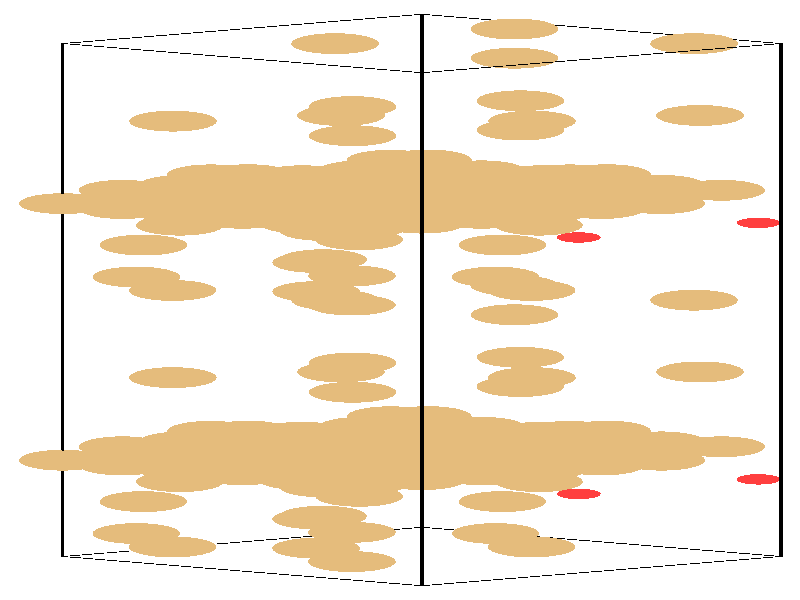 #include "colors.inc"
#include "finish.inc"

global_settings {assumed_gamma 1 max_trace_level 6}
background {color White}
camera {orthographic
  right -24.13*x up 76.08*y
  direction 1.00*z
  location <0,0,50.00> look_at <0,0,0>}
light_source {<  2.00,   3.00,  40.00> color White
  area_light <0.70, 0, 0>, <0, 0.70, 0>, 3, 3
  adaptive 1 jitter}

#declare simple = finish {phong 0.7}
#declare pale = finish {ambient .5 diffuse .85 roughness .001 specular 0.200 }
#declare intermediate = finish {ambient 0.3 diffuse 0.6 specular 0.10 roughness 0.04 }
#declare vmd = finish {ambient .0 diffuse .65 phong 0.1 phong_size 40. specular 0.500 }
#declare jmol = finish {ambient .2 diffuse .6 specular 1 roughness .001 metallic}
#declare ase2 = finish {ambient 0.05 brilliance 3 diffuse 0.6 metallic specular 0.70 roughness 0.04 reflection 0.15}
#declare ase3 = finish {ambient .15 brilliance 2 diffuse .6 metallic specular 1. roughness .001 reflection .0}
#declare glass = finish {ambient .05 diffuse .3 specular 1. roughness .001}
#declare glass2 = finish {ambient .0 diffuse .3 specular 1. reflection .25 roughness .001}
#declare Rcell = 0.050;
#declare Rbond = 0.100;

#macro atom(LOC, R, COL, TRANS, FIN)
  sphere{LOC, R texture{pigment{color COL transmit TRANS} finish{FIN}}}
#end
#macro constrain(LOC, R, COL, TRANS FIN)
union{torus{R, Rcell rotate 45*z texture{pigment{color COL transmit TRANS} finish{FIN}}}
      torus{R, Rcell rotate -45*z texture{pigment{color COL transmit TRANS} finish{FIN}}}
      translate LOC}
#end

cylinder {<-10.17, -32.52, -33.83>, <  0.66, -36.23, -23.65>, Rcell pigment {Black}}
cylinder {<  0.66, -28.82, -44.00>, < 11.49, -32.52, -33.83>, Rcell pigment {Black}}
cylinder {<  0.66,  36.23, -20.33>, < 11.49,  32.52, -10.15>, Rcell pigment {Black}}
cylinder {<-10.17,  32.52, -10.15>, <  0.66,  28.82,   0.03>, Rcell pigment {Black}}
cylinder {<-10.17, -32.52, -33.83>, <  0.66, -28.82, -44.00>, Rcell pigment {Black}}
cylinder {<  0.66, -36.23, -23.65>, < 11.49, -32.52, -33.83>, Rcell pigment {Black}}
cylinder {<  0.66,  28.82,   0.03>, < 11.49,  32.52, -10.15>, Rcell pigment {Black}}
cylinder {<-10.17,  32.52, -10.15>, <  0.66,  36.23, -20.33>, Rcell pigment {Black}}
cylinder {<-10.17, -32.52, -33.83>, <-10.17,  32.52, -10.15>, Rcell pigment {Black}}
cylinder {<  0.66, -36.23, -23.65>, <  0.66,  28.82,   0.03>, Rcell pigment {Black}}
cylinder {< 11.49, -32.52, -33.83>, < 11.49,  32.52, -10.15>, Rcell pigment {Black}}
cylinder {<  0.66, -28.82, -44.00>, <  0.66,  36.23, -20.33>, Rcell pigment {Black}}
atom(<-10.17, -20.31, -29.38>, 1.32, rgb <0.78, 0.50, 0.20>, 0.0, ase3) // #0 
atom(< -8.37, -20.92, -27.68>, 1.32, rgb <0.78, 0.50, 0.20>, 0.0, ase3) // #1 
atom(< -6.56, -21.54, -25.99>, 1.32, rgb <0.78, 0.50, 0.20>, 0.0, ase3) // #2 
atom(< -8.37, -19.69, -31.08>, 1.32, rgb <0.78, 0.50, 0.20>, 0.0, ase3) // #3 
atom(< -6.56, -20.31, -29.38>, 1.32, rgb <0.78, 0.50, 0.20>, 0.0, ase3) // #4 
atom(< -4.76, -20.92, -27.68>, 1.32, rgb <0.78, 0.50, 0.20>, 0.0, ase3) // #5 
atom(< -6.56, -19.07, -32.77>, 1.32, rgb <0.78, 0.50, 0.20>, 0.0, ase3) // #6 
atom(< -4.76, -19.69, -31.08>, 1.32, rgb <0.78, 0.50, 0.20>, 0.0, ase3) // #7 
atom(< -2.95, -20.31, -29.38>, 1.32, rgb <0.78, 0.50, 0.20>, 0.0, ase3) // #8 
atom(< -8.37, -18.61, -28.76>, 1.32, rgb <0.78, 0.50, 0.20>, 0.0, ase3) // #9 
atom(< -6.56, -19.23, -27.07>, 1.32, rgb <0.78, 0.50, 0.20>, 0.0, ase3) // #10 
atom(< -4.76, -19.85, -25.37>, 1.32, rgb <0.78, 0.50, 0.20>, 0.0, ase3) // #11 
atom(< -6.56, -17.99, -30.46>, 1.32, rgb <0.78, 0.50, 0.20>, 0.0, ase3) // #12 
atom(< -4.76, -18.61, -28.76>, 1.32, rgb <0.78, 0.50, 0.20>, 0.0, ase3) // #13 
atom(< -2.95, -19.23, -27.07>, 1.32, rgb <0.78, 0.50, 0.20>, 0.0, ase3) // #14 
atom(< -4.76, -17.38, -32.15>, 1.32, rgb <0.78, 0.50, 0.20>, 0.0, ase3) // #15 
atom(< -2.95, -17.99, -30.46>, 1.32, rgb <0.78, 0.50, 0.20>, 0.0, ase3) // #16 
atom(< -1.14, -18.61, -28.76>, 1.32, rgb <0.78, 0.50, 0.20>, 0.0, ase3) // #17 
atom(<  3.98,  -9.84, -27.08>, 1.32, rgb <0.78, 0.50, 0.20>, 0.0, ase3) // #18 
atom(<  3.45,  -1.87, -18.53>, 1.32, rgb <0.78, 0.50, 0.20>, 0.0, ase3) // #19 
atom(< -0.29, -18.50, -23.04>, 1.32, rgb <0.78, 0.50, 0.20>, 0.0, ase3) // #20 
atom(< -4.58, -16.63, -25.71>, 1.32, rgb <0.78, 0.50, 0.20>, 0.0, ase3) // #21 
atom(< -7.74,   6.97, -18.57>, 1.32, rgb <0.78, 0.50, 0.20>, 0.0, ase3) // #22 
atom(< -1.23,   7.64, -11.47>, 1.32, rgb <0.78, 0.50, 0.20>, 0.0, ase3) // #23 
atom(<  3.63, -10.97, -19.70>, 1.32, rgb <0.78, 0.50, 0.20>, 0.0, ase3) // #24 
atom(< -7.95,   2.91, -18.72>, 1.32, rgb <0.78, 0.50, 0.20>, 0.0, ase3) // #25 
atom(< -1.45,  -0.64, -16.37>, 1.32, rgb <0.78, 0.50, 0.20>, 0.0, ase3) // #26 
atom(<  5.39,   7.93, -13.52>, 0.66, rgb <1.00, 0.05, 0.05>, 0.0, ase3) // #27 
atom(< -3.69, -19.32, -32.89>, 0.76, rgb <0.56, 0.56, 0.56>, 0.0, ase3) // #28 
atom(<-10.17,  12.22, -17.54>, 1.32, rgb <0.78, 0.50, 0.20>, 0.0, ase3) // #29 
atom(< -8.37,  11.60, -15.85>, 1.32, rgb <0.78, 0.50, 0.20>, 0.0, ase3) // #30 
atom(< -6.56,  10.98, -14.15>, 1.32, rgb <0.78, 0.50, 0.20>, 0.0, ase3) // #31 
atom(< -8.37,  12.83, -19.24>, 1.32, rgb <0.78, 0.50, 0.20>, 0.0, ase3) // #32 
atom(< -6.56,  12.22, -17.54>, 1.32, rgb <0.78, 0.50, 0.20>, 0.0, ase3) // #33 
atom(< -4.76,  11.60, -15.85>, 1.32, rgb <0.78, 0.50, 0.20>, 0.0, ase3) // #34 
atom(< -6.56,  13.45, -20.93>, 1.32, rgb <0.78, 0.50, 0.20>, 0.0, ase3) // #35 
atom(< -4.76,  12.83, -19.24>, 1.32, rgb <0.78, 0.50, 0.20>, 0.0, ase3) // #36 
atom(< -2.95,  12.22, -17.54>, 1.32, rgb <0.78, 0.50, 0.20>, 0.0, ase3) // #37 
atom(< -8.37,  13.91, -16.92>, 1.32, rgb <0.78, 0.50, 0.20>, 0.0, ase3) // #38 
atom(< -6.56,  13.29, -15.23>, 1.32, rgb <0.78, 0.50, 0.20>, 0.0, ase3) // #39 
atom(< -4.76,  12.68, -13.53>, 1.32, rgb <0.78, 0.50, 0.20>, 0.0, ase3) // #40 
atom(< -6.56,  14.53, -18.62>, 1.32, rgb <0.78, 0.50, 0.20>, 0.0, ase3) // #41 
atom(< -4.76,  13.91, -16.92>, 1.32, rgb <0.78, 0.50, 0.20>, 0.0, ase3) // #42 
atom(< -2.95,  13.29, -15.23>, 1.32, rgb <0.78, 0.50, 0.20>, 0.0, ase3) // #43 
atom(< -4.76,  15.15, -20.32>, 1.32, rgb <0.78, 0.50, 0.20>, 0.0, ase3) // #44 
atom(< -2.95,  14.53, -18.62>, 1.32, rgb <0.78, 0.50, 0.20>, 0.0, ase3) // #45 
atom(< -1.14,  13.91, -16.92>, 1.32, rgb <0.78, 0.50, 0.20>, 0.0, ase3) // #46 
atom(<  3.98,  22.68, -15.24>, 1.32, rgb <0.78, 0.50, 0.20>, 0.0, ase3) // #47 
atom(<  3.45,  30.66,  -6.69>, 1.32, rgb <0.78, 0.50, 0.20>, 0.0, ase3) // #48 
atom(< -0.29,  14.02, -11.20>, 1.32, rgb <0.78, 0.50, 0.20>, 0.0, ase3) // #49 
atom(< -4.58,  15.89, -13.87>, 1.32, rgb <0.78, 0.50, 0.20>, 0.0, ase3) // #50 
atom(< -7.74, -25.56, -30.41>, 1.32, rgb <0.78, 0.50, 0.20>, 0.0, ase3) // #51 
atom(< -1.23, -24.89, -23.31>, 1.32, rgb <0.78, 0.50, 0.20>, 0.0, ase3) // #52 
atom(<  3.63,  21.55,  -7.86>, 1.32, rgb <0.78, 0.50, 0.20>, 0.0, ase3) // #53 
atom(< -7.95, -29.61, -30.56>, 1.32, rgb <0.78, 0.50, 0.20>, 0.0, ase3) // #54 
atom(< -1.45, -33.17, -28.20>, 1.32, rgb <0.78, 0.50, 0.20>, 0.0, ase3) // #55 
atom(<  5.39, -24.59, -25.36>, 0.66, rgb <1.00, 0.05, 0.05>, 0.0, ase3) // #56 
atom(< -3.69,  13.21, -21.06>, 0.76, rgb <0.56, 0.56, 0.56>, 0.0, ase3) // #57 
atom(< -4.76, -18.45, -34.47>, 1.32, rgb <0.78, 0.50, 0.20>, 0.0, ase3) // #58 
atom(< -2.95, -19.07, -32.77>, 1.32, rgb <0.78, 0.50, 0.20>, 0.0, ase3) // #59 
atom(< -1.15, -19.69, -31.08>, 1.32, rgb <0.78, 0.50, 0.20>, 0.0, ase3) // #60 
atom(< -2.95, -17.84, -36.16>, 1.32, rgb <0.78, 0.50, 0.20>, 0.0, ase3) // #61 
atom(< -1.15, -18.45, -34.47>, 1.32, rgb <0.78, 0.50, 0.20>, 0.0, ase3) // #62 
atom(<  0.66, -19.07, -32.77>, 1.32, rgb <0.78, 0.50, 0.20>, 0.0, ase3) // #63 
atom(< -1.15, -17.22, -37.86>, 1.32, rgb <0.78, 0.50, 0.20>, 0.0, ase3) // #64 
atom(<  0.66, -17.84, -36.16>, 1.32, rgb <0.78, 0.50, 0.20>, 0.0, ase3) // #65 
atom(<  2.46, -18.45, -34.47>, 1.32, rgb <0.78, 0.50, 0.20>, 0.0, ase3) // #66 
atom(< -2.95, -16.76, -33.85>, 1.32, rgb <0.78, 0.50, 0.20>, 0.0, ase3) // #67 
atom(< -1.15, -17.38, -32.15>, 1.32, rgb <0.78, 0.50, 0.20>, 0.0, ase3) // #68 
atom(<  0.66, -17.99, -30.46>, 1.32, rgb <0.78, 0.50, 0.20>, 0.0, ase3) // #69 
atom(< -1.15, -16.14, -35.55>, 1.32, rgb <0.78, 0.50, 0.20>, 0.0, ase3) // #70 
atom(<  0.66, -16.76, -33.85>, 1.32, rgb <0.78, 0.50, 0.20>, 0.0, ase3) // #71 
atom(<  2.46, -17.38, -32.15>, 1.32, rgb <0.78, 0.50, 0.20>, 0.0, ase3) // #72 
atom(<  0.66, -15.52, -37.24>, 1.32, rgb <0.78, 0.50, 0.20>, 0.0, ase3) // #73 
atom(<  2.46, -16.14, -35.55>, 1.32, rgb <0.78, 0.50, 0.20>, 0.0, ase3) // #74 
atom(<  4.27, -16.76, -33.85>, 1.32, rgb <0.78, 0.50, 0.20>, 0.0, ase3) // #75 
atom(< -1.43, -11.70, -21.99>, 1.32, rgb <0.78, 0.50, 0.20>, 0.0, ase3) // #76 
atom(<  8.87,  -0.02, -23.62>, 1.32, rgb <0.78, 0.50, 0.20>, 0.0, ase3) // #77 
atom(<  5.12, -16.65, -28.13>, 1.32, rgb <0.78, 0.50, 0.20>, 0.0, ase3) // #78 
atom(<  0.84, -14.78, -30.80>, 1.32, rgb <0.78, 0.50, 0.20>, 0.0, ase3) // #79 
atom(< -2.32,   8.82, -23.66>, 1.32, rgb <0.78, 0.50, 0.20>, 0.0, ase3) // #80 
atom(<  4.19,   9.49, -16.56>, 1.32, rgb <0.78, 0.50, 0.20>, 0.0, ase3) // #81 
atom(<  9.05,  -9.12, -24.79>, 1.32, rgb <0.78, 0.50, 0.20>, 0.0, ase3) // #82 
atom(< -2.53,   4.76, -23.81>, 1.32, rgb <0.78, 0.50, 0.20>, 0.0, ase3) // #83 
atom(<  3.97,   1.21, -21.45>, 1.32, rgb <0.78, 0.50, 0.20>, 0.0, ase3) // #84 
atom(< 10.81,   9.78, -18.61>, 0.66, rgb <1.00, 0.05, 0.05>, 0.0, ase3) // #85 
atom(<  1.73, -17.46, -37.98>, 0.76, rgb <0.56, 0.56, 0.56>, 0.0, ase3) // #86 
atom(< -4.76,  14.07, -22.63>, 1.32, rgb <0.78, 0.50, 0.20>, 0.0, ase3) // #87 
atom(< -2.95,  13.45, -20.93>, 1.32, rgb <0.78, 0.50, 0.20>, 0.0, ase3) // #88 
atom(< -1.15,  12.83, -19.24>, 1.32, rgb <0.78, 0.50, 0.20>, 0.0, ase3) // #89 
atom(< -2.95,  14.69, -24.33>, 1.32, rgb <0.78, 0.50, 0.20>, 0.0, ase3) // #90 
atom(< -1.15,  14.07, -22.63>, 1.32, rgb <0.78, 0.50, 0.20>, 0.0, ase3) // #91 
atom(<  0.66,  13.45, -20.93>, 1.32, rgb <0.78, 0.50, 0.20>, 0.0, ase3) // #92 
atom(< -1.15,  15.30, -26.02>, 1.32, rgb <0.78, 0.50, 0.20>, 0.0, ase3) // #93 
atom(<  0.66,  14.69, -24.33>, 1.32, rgb <0.78, 0.50, 0.20>, 0.0, ase3) // #94 
atom(<  2.46,  14.07, -22.63>, 1.32, rgb <0.78, 0.50, 0.20>, 0.0, ase3) // #95 
atom(< -2.95,  15.76, -22.01>, 1.32, rgb <0.78, 0.50, 0.20>, 0.0, ase3) // #96 
atom(< -1.15,  15.15, -20.32>, 1.32, rgb <0.78, 0.50, 0.20>, 0.0, ase3) // #97 
atom(<  0.66,  14.53, -18.62>, 1.32, rgb <0.78, 0.50, 0.20>, 0.0, ase3) // #98 
atom(< -1.15,  16.38, -23.71>, 1.32, rgb <0.78, 0.50, 0.20>, 0.0, ase3) // #99 
atom(<  0.66,  15.76, -22.01>, 1.32, rgb <0.78, 0.50, 0.20>, 0.0, ase3) // #100 
atom(<  2.46,  15.15, -20.32>, 1.32, rgb <0.78, 0.50, 0.20>, 0.0, ase3) // #101 
atom(<  0.66,  17.00, -25.41>, 1.32, rgb <0.78, 0.50, 0.20>, 0.0, ase3) // #102 
atom(<  2.46,  16.38, -23.71>, 1.32, rgb <0.78, 0.50, 0.20>, 0.0, ase3) // #103 
atom(<  4.27,  15.76, -22.01>, 1.32, rgb <0.78, 0.50, 0.20>, 0.0, ase3) // #104 
atom(< -1.43,  20.83, -10.15>, 1.32, rgb <0.78, 0.50, 0.20>, 0.0, ase3) // #105 
atom(<  8.87,  32.51, -11.78>, 1.32, rgb <0.78, 0.50, 0.20>, 0.0, ase3) // #106 
atom(<  5.12,  15.87, -16.29>, 1.32, rgb <0.78, 0.50, 0.20>, 0.0, ase3) // #107 
atom(<  0.84,  17.75, -18.96>, 1.32, rgb <0.78, 0.50, 0.20>, 0.0, ase3) // #108 
atom(< -2.32, -23.70, -35.49>, 1.32, rgb <0.78, 0.50, 0.20>, 0.0, ase3) // #109 
atom(<  4.19, -23.03, -28.40>, 1.32, rgb <0.78, 0.50, 0.20>, 0.0, ase3) // #110 
atom(<  9.05,  23.40, -12.95>, 1.32, rgb <0.78, 0.50, 0.20>, 0.0, ase3) // #111 
atom(< -2.53, -27.76, -35.65>, 1.32, rgb <0.78, 0.50, 0.20>, 0.0, ase3) // #112 
atom(<  3.97, -31.31, -33.29>, 1.32, rgb <0.78, 0.50, 0.20>, 0.0, ase3) // #113 
atom(< 10.81, -22.74, -30.45>, 0.66, rgb <1.00, 0.05, 0.05>, 0.0, ase3) // #114 
atom(<  1.73,  15.06, -26.14>, 0.76, rgb <0.56, 0.56, 0.56>, 0.0, ase3) // #115 
atom(< -4.76, -22.16, -24.29>, 1.32, rgb <0.78, 0.50, 0.20>, 0.0, ase3) // #116 
atom(< -2.95, -22.78, -22.59>, 1.32, rgb <0.78, 0.50, 0.20>, 0.0, ase3) // #117 
atom(< -1.14, -23.39, -20.90>, 1.32, rgb <0.78, 0.50, 0.20>, 0.0, ase3) // #118 
atom(< -2.95, -21.54, -25.99>, 1.32, rgb <0.78, 0.50, 0.20>, 0.0, ase3) // #119 
atom(< -1.15, -22.16, -24.29>, 1.32, rgb <0.78, 0.50, 0.20>, 0.0, ase3) // #120 
atom(<  0.66, -22.78, -22.59>, 1.32, rgb <0.78, 0.50, 0.20>, 0.0, ase3) // #121 
atom(< -1.15, -20.92, -27.68>, 1.32, rgb <0.78, 0.50, 0.20>, 0.0, ase3) // #122 
atom(<  0.66, -21.54, -25.99>, 1.32, rgb <0.78, 0.50, 0.20>, 0.0, ase3) // #123 
atom(<  2.46, -22.16, -24.29>, 1.32, rgb <0.78, 0.50, 0.20>, 0.0, ase3) // #124 
atom(< -2.95, -20.46, -23.67>, 1.32, rgb <0.78, 0.50, 0.20>, 0.0, ase3) // #125 
atom(< -1.15, -21.08, -21.98>, 1.32, rgb <0.78, 0.50, 0.20>, 0.0, ase3) // #126 
atom(<  0.66, -21.70, -20.28>, 1.32, rgb <0.78, 0.50, 0.20>, 0.0, ase3) // #127 
atom(< -1.15, -19.85, -25.37>, 1.32, rgb <0.78, 0.50, 0.20>, 0.0, ase3) // #128 
atom(<  0.66, -20.46, -23.67>, 1.32, rgb <0.78, 0.50, 0.20>, 0.0, ase3) // #129 
atom(<  2.46, -21.08, -21.98>, 1.32, rgb <0.78, 0.50, 0.20>, 0.0, ase3) // #130 
atom(<  0.66, -19.23, -27.07>, 1.32, rgb <0.78, 0.50, 0.20>, 0.0, ase3) // #131 
atom(<  2.46, -19.85, -25.37>, 1.32, rgb <0.78, 0.50, 0.20>, 0.0, ase3) // #132 
atom(<  4.27, -20.46, -23.67>, 1.32, rgb <0.78, 0.50, 0.20>, 0.0, ase3) // #133 
atom(< -1.43,  -7.99, -32.17>, 1.32, rgb <0.78, 0.50, 0.20>, 0.0, ase3) // #134 
atom(< -1.96,  -0.02, -23.62>, 1.32, rgb <0.78, 0.50, 0.20>, 0.0, ase3) // #135 
atom(< -5.71, -16.65, -28.13>, 1.32, rgb <0.78, 0.50, 0.20>, 0.0, ase3) // #136 
atom(<  0.84, -18.48, -20.62>, 1.32, rgb <0.78, 0.50, 0.20>, 0.0, ase3) // #137 
atom(< -2.32,   5.11, -13.48>, 1.32, rgb <0.78, 0.50, 0.20>, 0.0, ase3) // #138 
atom(< -6.64,   9.49, -16.56>, 1.32, rgb <0.78, 0.50, 0.20>, 0.0, ase3) // #139 
atom(< -1.78,  -9.12, -24.79>, 1.32, rgb <0.78, 0.50, 0.20>, 0.0, ase3) // #140 
atom(< -2.53,   1.06, -13.63>, 1.32, rgb <0.78, 0.50, 0.20>, 0.0, ase3) // #141 
atom(< -6.86,   1.21, -21.45>, 1.32, rgb <0.78, 0.50, 0.20>, 0.0, ase3) // #142 
atom(< -0.02,   9.78, -18.61>, 0.66, rgb <1.00, 0.05, 0.05>, 0.0, ase3) // #143 
atom(<  1.73, -21.17, -27.81>, 0.76, rgb <0.56, 0.56, 0.56>, 0.0, ase3) // #144 
atom(< -4.76,  10.36, -12.45>, 1.32, rgb <0.78, 0.50, 0.20>, 0.0, ase3) // #145 
atom(< -2.95,   9.75, -10.76>, 1.32, rgb <0.78, 0.50, 0.20>, 0.0, ase3) // #146 
atom(< -1.14,   9.13,  -9.06>, 1.32, rgb <0.78, 0.50, 0.20>, 0.0, ase3) // #147 
atom(< -2.95,  10.98, -14.15>, 1.32, rgb <0.78, 0.50, 0.20>, 0.0, ase3) // #148 
atom(< -1.15,  10.36, -12.45>, 1.32, rgb <0.78, 0.50, 0.20>, 0.0, ase3) // #149 
atom(<  0.66,   9.75, -10.76>, 1.32, rgb <0.78, 0.50, 0.20>, 0.0, ase3) // #150 
atom(< -1.15,  11.60, -15.85>, 1.32, rgb <0.78, 0.50, 0.20>, 0.0, ase3) // #151 
atom(<  0.66,  10.98, -14.15>, 1.32, rgb <0.78, 0.50, 0.20>, 0.0, ase3) // #152 
atom(<  2.46,  10.36, -12.45>, 1.32, rgb <0.78, 0.50, 0.20>, 0.0, ase3) // #153 
atom(< -2.95,  12.06, -11.84>, 1.32, rgb <0.78, 0.50, 0.20>, 0.0, ase3) // #154 
atom(< -1.15,  11.44, -10.14>, 1.32, rgb <0.78, 0.50, 0.20>, 0.0, ase3) // #155 
atom(<  0.66,  10.83,  -8.44>, 1.32, rgb <0.78, 0.50, 0.20>, 0.0, ase3) // #156 
atom(< -1.15,  12.68, -13.53>, 1.32, rgb <0.78, 0.50, 0.20>, 0.0, ase3) // #157 
atom(<  0.66,  12.06, -11.84>, 1.32, rgb <0.78, 0.50, 0.20>, 0.0, ase3) // #158 
atom(<  2.46,  11.44, -10.14>, 1.32, rgb <0.78, 0.50, 0.20>, 0.0, ase3) // #159 
atom(<  0.66,  13.29, -15.23>, 1.32, rgb <0.78, 0.50, 0.20>, 0.0, ase3) // #160 
atom(<  2.46,  12.68, -13.53>, 1.32, rgb <0.78, 0.50, 0.20>, 0.0, ase3) // #161 
atom(<  4.27,  12.06, -11.84>, 1.32, rgb <0.78, 0.50, 0.20>, 0.0, ase3) // #162 
atom(< -1.43,  24.53, -20.33>, 1.32, rgb <0.78, 0.50, 0.20>, 0.0, ase3) // #163 
atom(< -1.96,  32.51, -11.78>, 1.32, rgb <0.78, 0.50, 0.20>, 0.0, ase3) // #164 
atom(< -5.71,  15.87, -16.29>, 1.32, rgb <0.78, 0.50, 0.20>, 0.0, ase3) // #165 
atom(<  0.84,  14.04,  -8.78>, 1.32, rgb <0.78, 0.50, 0.20>, 0.0, ase3) // #166 
atom(< -2.32, -27.41, -25.32>, 1.32, rgb <0.78, 0.50, 0.20>, 0.0, ase3) // #167 
atom(< -6.64, -23.03, -28.40>, 1.32, rgb <0.78, 0.50, 0.20>, 0.0, ase3) // #168 
atom(< -1.78,  23.40, -12.95>, 1.32, rgb <0.78, 0.50, 0.20>, 0.0, ase3) // #169 
atom(< -2.53, -31.47, -25.47>, 1.32, rgb <0.78, 0.50, 0.20>, 0.0, ase3) // #170 
atom(< -6.86, -31.31, -33.29>, 1.32, rgb <0.78, 0.50, 0.20>, 0.0, ase3) // #171 
atom(< -0.02, -22.74, -30.45>, 0.66, rgb <1.00, 0.05, 0.05>, 0.0, ase3) // #172 
atom(<  1.73,  11.36, -15.97>, 0.76, rgb <0.56, 0.56, 0.56>, 0.0, ase3) // #173 
atom(<  0.66, -20.31, -29.38>, 1.32, rgb <0.78, 0.50, 0.20>, 0.0, ase3) // #174 
atom(<  2.46, -20.92, -27.68>, 1.32, rgb <0.78, 0.50, 0.20>, 0.0, ase3) // #175 
atom(<  4.27, -21.54, -25.99>, 1.32, rgb <0.78, 0.50, 0.20>, 0.0, ase3) // #176 
atom(<  2.46, -19.69, -31.08>, 1.32, rgb <0.78, 0.50, 0.20>, 0.0, ase3) // #177 
atom(<  4.27, -20.31, -29.38>, 1.32, rgb <0.78, 0.50, 0.20>, 0.0, ase3) // #178 
atom(<  6.07, -20.92, -27.68>, 1.32, rgb <0.78, 0.50, 0.20>, 0.0, ase3) // #179 
atom(<  4.27, -19.07, -32.77>, 1.32, rgb <0.78, 0.50, 0.20>, 0.0, ase3) // #180 
atom(<  6.07, -19.69, -31.08>, 1.32, rgb <0.78, 0.50, 0.20>, 0.0, ase3) // #181 
atom(<  7.88, -20.31, -29.38>, 1.32, rgb <0.78, 0.50, 0.20>, 0.0, ase3) // #182 
atom(<  2.46, -18.61, -28.76>, 1.32, rgb <0.78, 0.50, 0.20>, 0.0, ase3) // #183 
atom(<  4.27, -19.23, -27.07>, 1.32, rgb <0.78, 0.50, 0.20>, 0.0, ase3) // #184 
atom(<  6.07, -19.85, -25.37>, 1.32, rgb <0.78, 0.50, 0.20>, 0.0, ase3) // #185 
atom(<  4.27, -17.99, -30.46>, 1.32, rgb <0.78, 0.50, 0.20>, 0.0, ase3) // #186 
atom(<  6.07, -18.61, -28.76>, 1.32, rgb <0.78, 0.50, 0.20>, 0.0, ase3) // #187 
atom(<  7.88, -19.23, -27.07>, 1.32, rgb <0.78, 0.50, 0.20>, 0.0, ase3) // #188 
atom(<  6.07, -17.38, -32.15>, 1.32, rgb <0.78, 0.50, 0.20>, 0.0, ase3) // #189 
atom(<  7.88, -17.99, -30.46>, 1.32, rgb <0.78, 0.50, 0.20>, 0.0, ase3) // #190 
atom(<  9.69, -18.61, -28.76>, 1.32, rgb <0.78, 0.50, 0.20>, 0.0, ase3) // #191 
atom(< -6.85,  -9.84, -27.08>, 1.32, rgb <0.78, 0.50, 0.20>, 0.0, ase3) // #192 
atom(<  3.45,   1.84, -28.70>, 1.32, rgb <0.78, 0.50, 0.20>, 0.0, ase3) // #193 
atom(< -0.29, -14.80, -33.22>, 1.32, rgb <0.78, 0.50, 0.20>, 0.0, ase3) // #194 
atom(<  6.25, -16.63, -25.71>, 1.32, rgb <0.78, 0.50, 0.20>, 0.0, ase3) // #195 
atom(<  3.09,   6.97, -18.57>, 1.32, rgb <0.78, 0.50, 0.20>, 0.0, ase3) // #196 
atom(< -1.23,  11.34, -21.65>, 1.32, rgb <0.78, 0.50, 0.20>, 0.0, ase3) // #197 
atom(<  3.63,  -7.27, -29.88>, 1.32, rgb <0.78, 0.50, 0.20>, 0.0, ase3) // #198 
atom(<  2.88,   2.91, -18.72>, 1.32, rgb <0.78, 0.50, 0.20>, 0.0, ase3) // #199 
atom(< -1.45,   3.06, -26.54>, 1.32, rgb <0.78, 0.50, 0.20>, 0.0, ase3) // #200 
atom(<  5.39,  11.63, -23.70>, 0.66, rgb <1.00, 0.05, 0.05>, 0.0, ase3) // #201 
atom(<  7.14, -19.32, -32.89>, 0.76, rgb <0.56, 0.56, 0.56>, 0.0, ase3) // #202 
atom(<  0.66,  12.22, -17.54>, 1.32, rgb <0.78, 0.50, 0.20>, 0.0, ase3) // #203 
atom(<  2.46,  11.60, -15.85>, 1.32, rgb <0.78, 0.50, 0.20>, 0.0, ase3) // #204 
atom(<  4.27,  10.98, -14.15>, 1.32, rgb <0.78, 0.50, 0.20>, 0.0, ase3) // #205 
atom(<  2.46,  12.83, -19.24>, 1.32, rgb <0.78, 0.50, 0.20>, 0.0, ase3) // #206 
atom(<  4.27,  12.22, -17.54>, 1.32, rgb <0.78, 0.50, 0.20>, 0.0, ase3) // #207 
atom(<  6.07,  11.60, -15.85>, 1.32, rgb <0.78, 0.50, 0.20>, 0.0, ase3) // #208 
atom(<  4.27,  13.45, -20.93>, 1.32, rgb <0.78, 0.50, 0.20>, 0.0, ase3) // #209 
atom(<  6.07,  12.83, -19.24>, 1.32, rgb <0.78, 0.50, 0.20>, 0.0, ase3) // #210 
atom(<  7.88,  12.22, -17.54>, 1.32, rgb <0.78, 0.50, 0.20>, 0.0, ase3) // #211 
atom(<  2.46,  13.91, -16.92>, 1.32, rgb <0.78, 0.50, 0.20>, 0.0, ase3) // #212 
atom(<  4.27,  13.29, -15.23>, 1.32, rgb <0.78, 0.50, 0.20>, 0.0, ase3) // #213 
atom(<  6.07,  12.68, -13.53>, 1.32, rgb <0.78, 0.50, 0.20>, 0.0, ase3) // #214 
atom(<  4.27,  14.53, -18.62>, 1.32, rgb <0.78, 0.50, 0.20>, 0.0, ase3) // #215 
atom(<  6.07,  13.91, -16.92>, 1.32, rgb <0.78, 0.50, 0.20>, 0.0, ase3) // #216 
atom(<  7.88,  13.29, -15.23>, 1.32, rgb <0.78, 0.50, 0.20>, 0.0, ase3) // #217 
atom(<  6.07,  15.15, -20.32>, 1.32, rgb <0.78, 0.50, 0.20>, 0.0, ase3) // #218 
atom(<  7.88,  14.53, -18.62>, 1.32, rgb <0.78, 0.50, 0.20>, 0.0, ase3) // #219 
atom(<  9.69,  13.91, -16.92>, 1.32, rgb <0.78, 0.50, 0.20>, 0.0, ase3) // #220 
atom(< -6.85,  22.68, -15.24>, 1.32, rgb <0.78, 0.50, 0.20>, 0.0, ase3) // #221 
atom(<  3.45,  34.36, -16.87>, 1.32, rgb <0.78, 0.50, 0.20>, 0.0, ase3) // #222 
atom(< -0.29,  17.72, -21.38>, 1.32, rgb <0.78, 0.50, 0.20>, 0.0, ase3) // #223 
atom(<  6.25,  15.89, -13.87>, 1.32, rgb <0.78, 0.50, 0.20>, 0.0, ase3) // #224 
atom(<  3.09, -25.56, -30.41>, 1.32, rgb <0.78, 0.50, 0.20>, 0.0, ase3) // #225 
atom(< -1.23, -21.18, -33.49>, 1.32, rgb <0.78, 0.50, 0.20>, 0.0, ase3) // #226 
atom(<  3.63,  25.26, -18.04>, 1.32, rgb <0.78, 0.50, 0.20>, 0.0, ase3) // #227 
atom(<  2.88, -29.61, -30.56>, 1.32, rgb <0.78, 0.50, 0.20>, 0.0, ase3) // #228 
atom(< -1.45, -29.46, -38.38>, 1.32, rgb <0.78, 0.50, 0.20>, 0.0, ase3) // #229 
atom(<  5.39, -20.89, -35.54>, 0.66, rgb <1.00, 0.05, 0.05>, 0.0, ase3) // #230 
atom(<  7.14,  13.21, -21.06>, 0.76, rgb <0.56, 0.56, 0.56>, 0.0, ase3) // #231 
